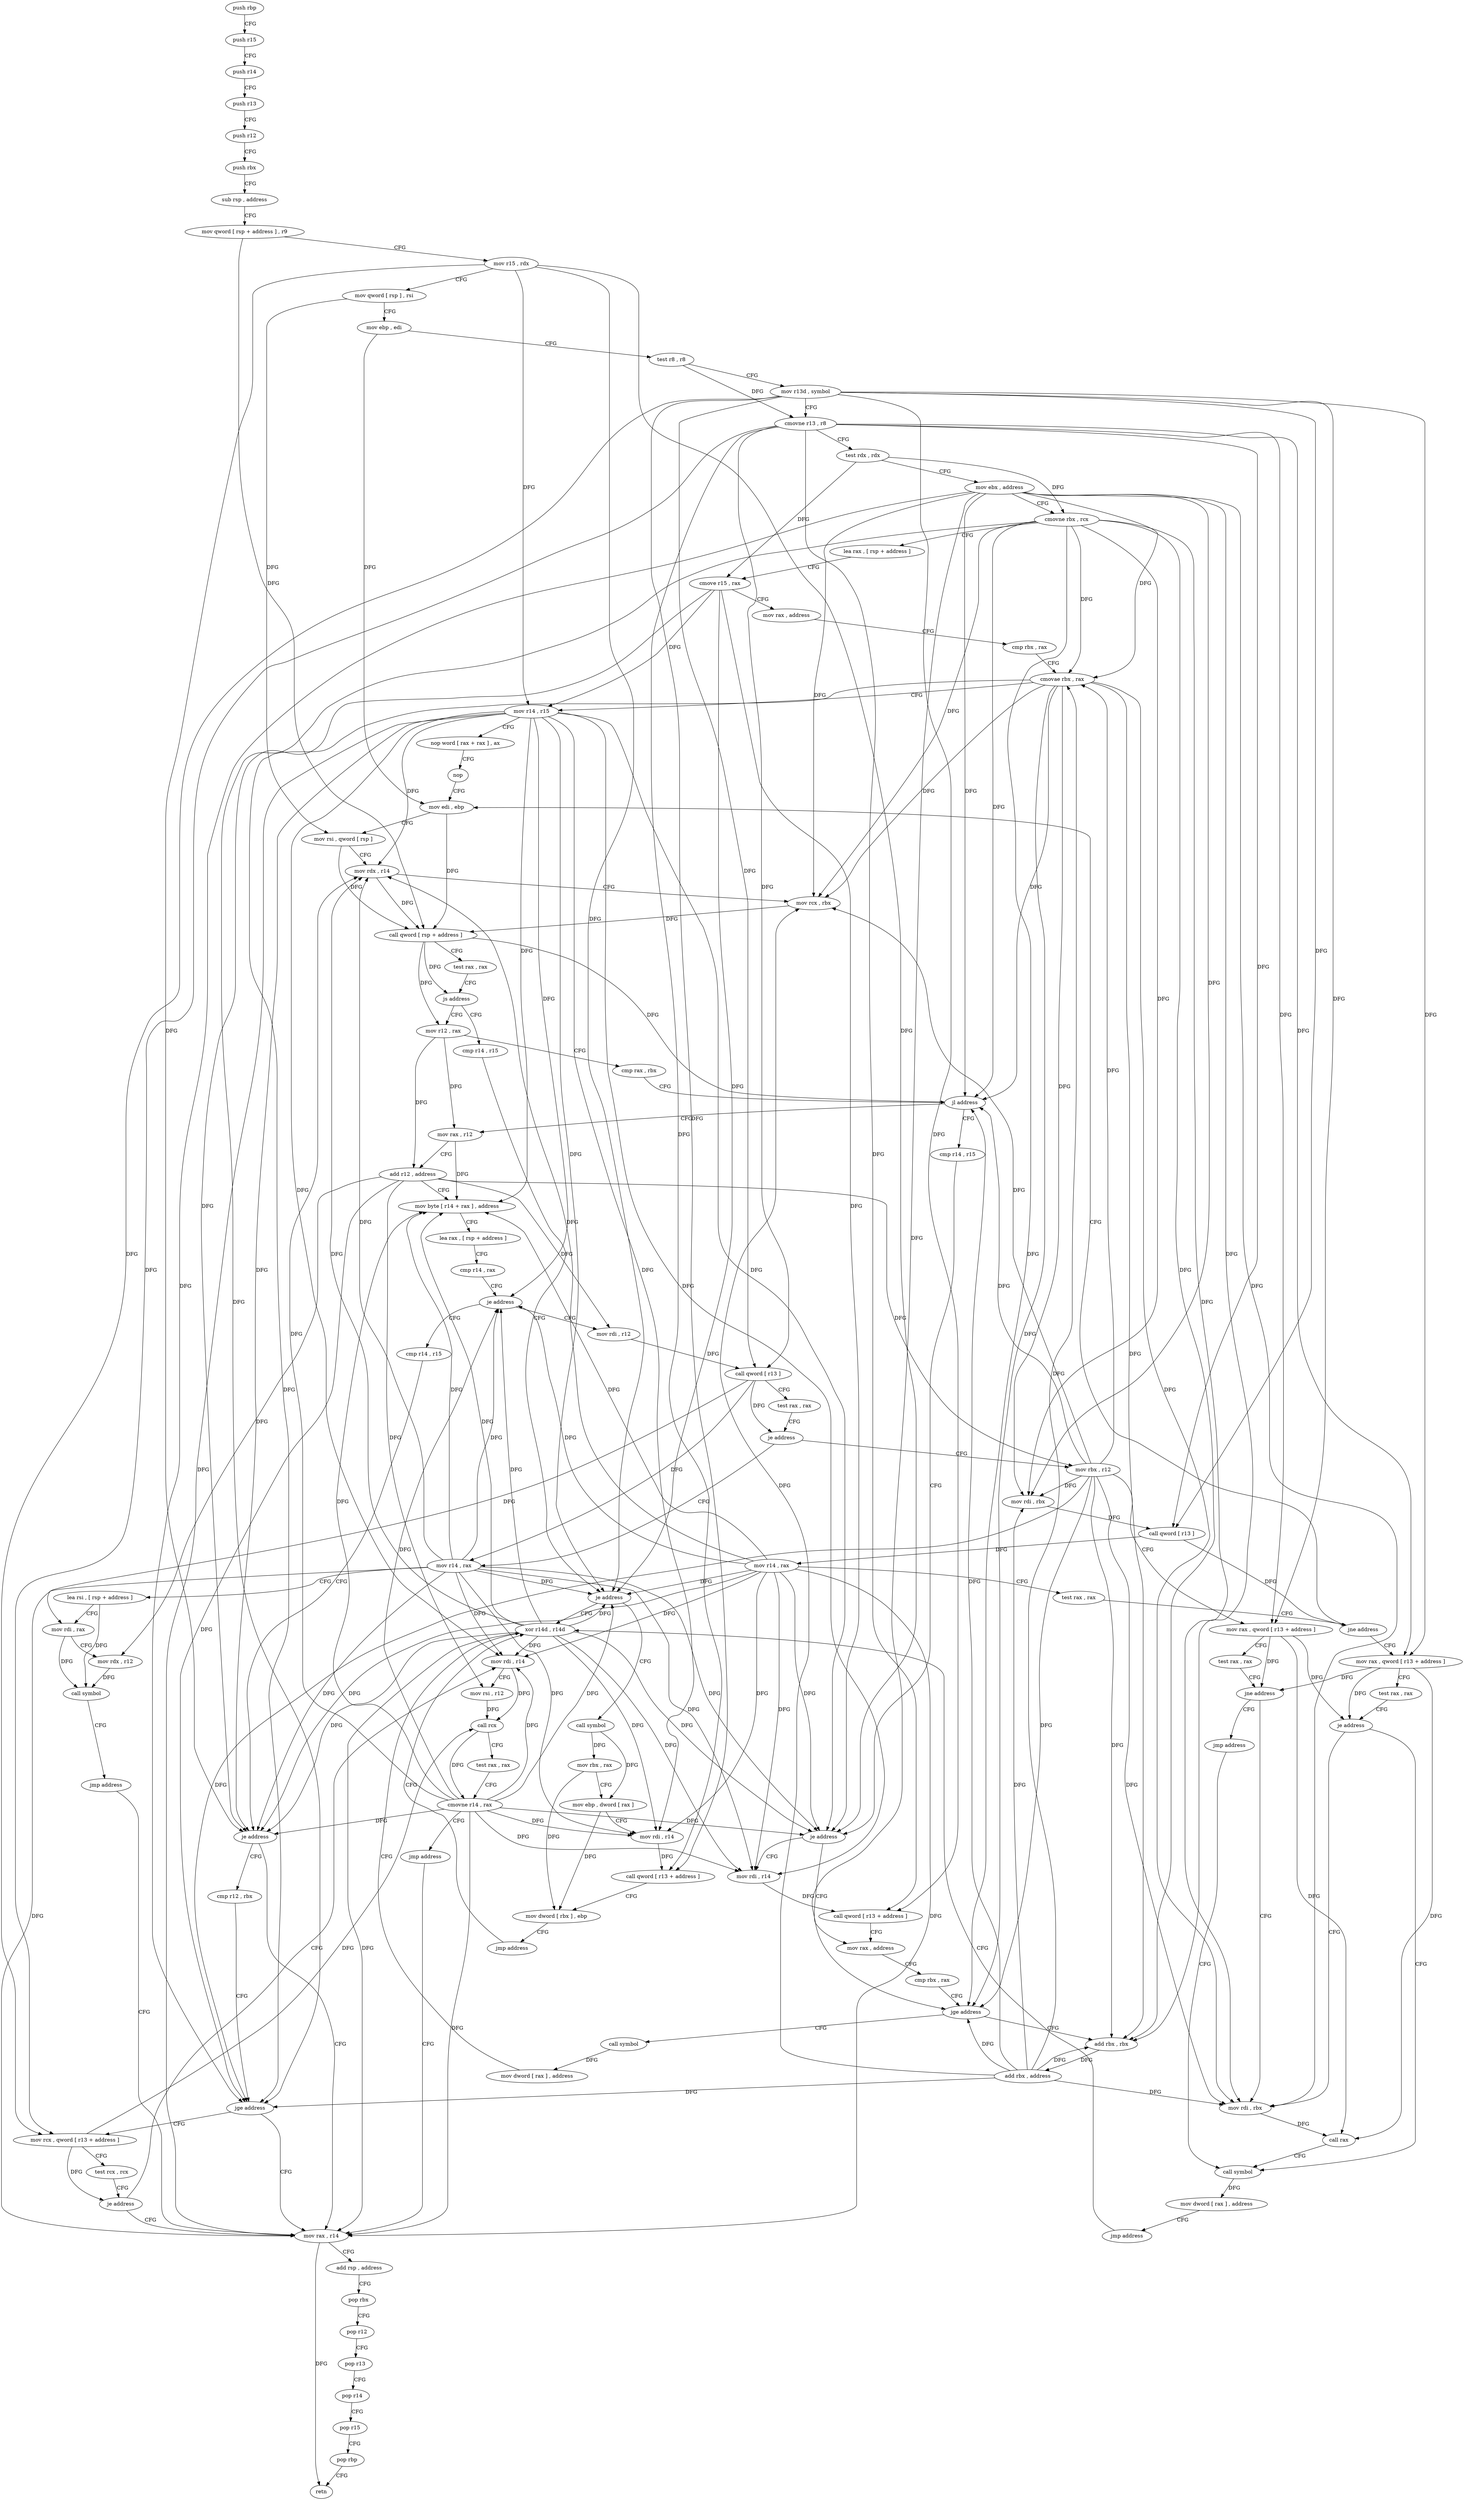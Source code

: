 digraph "func" {
"4267616" [label = "push rbp" ]
"4267617" [label = "push r15" ]
"4267619" [label = "push r14" ]
"4267621" [label = "push r13" ]
"4267623" [label = "push r12" ]
"4267625" [label = "push rbx" ]
"4267626" [label = "sub rsp , address" ]
"4267633" [label = "mov qword [ rsp + address ] , r9" ]
"4267638" [label = "mov r15 , rdx" ]
"4267641" [label = "mov qword [ rsp ] , rsi" ]
"4267645" [label = "mov ebp , edi" ]
"4267647" [label = "test r8 , r8" ]
"4267650" [label = "mov r13d , symbol" ]
"4267656" [label = "cmovne r13 , r8" ]
"4267660" [label = "test rdx , rdx" ]
"4267663" [label = "mov ebx , address" ]
"4267668" [label = "cmovne rbx , rcx" ]
"4267672" [label = "lea rax , [ rsp + address ]" ]
"4267677" [label = "cmove r15 , rax" ]
"4267681" [label = "mov rax , address" ]
"4267691" [label = "cmp rbx , rax" ]
"4267694" [label = "cmovae rbx , rax" ]
"4267698" [label = "mov r14 , r15" ]
"4267701" [label = "nop word [ rax + rax ] , ax" ]
"4267711" [label = "nop" ]
"4267712" [label = "mov edi , ebp" ]
"4267821" [label = "cmp r14 , r15" ]
"4267824" [label = "je address" ]
"4267916" [label = "xor r14d , r14d" ]
"4267826" [label = "call symbol" ]
"4267733" [label = "mov r12 , rax" ]
"4267736" [label = "cmp rax , rbx" ]
"4267739" [label = "jl address" ]
"4267847" [label = "mov rax , r12" ]
"4267741" [label = "cmp r14 , r15" ]
"4267919" [label = "mov rax , r14" ]
"4267831" [label = "mov rbx , rax" ]
"4267834" [label = "mov ebp , dword [ rax ]" ]
"4267836" [label = "mov rdi , r14" ]
"4267839" [label = "call qword [ r13 + address ]" ]
"4267843" [label = "mov dword [ rbx ] , ebp" ]
"4267845" [label = "jmp address" ]
"4267850" [label = "add r12 , address" ]
"4267854" [label = "mov byte [ r14 + rax ] , address" ]
"4267859" [label = "lea rax , [ rsp + address ]" ]
"4267864" [label = "cmp r14 , rax" ]
"4267867" [label = "je address" ]
"4267940" [label = "mov rdi , r12" ]
"4267869" [label = "cmp r14 , r15" ]
"4267744" [label = "je address" ]
"4267753" [label = "mov rax , address" ]
"4267746" [label = "mov rdi , r14" ]
"4267943" [label = "call qword [ r13 ]" ]
"4267947" [label = "test rax , rax" ]
"4267950" [label = "je address" ]
"4267973" [label = "mov rbx , r12" ]
"4267952" [label = "mov r14 , rax" ]
"4267872" [label = "je address" ]
"4267874" [label = "cmp r12 , rbx" ]
"4267763" [label = "cmp rbx , rax" ]
"4267766" [label = "jge address" ]
"4267905" [label = "call symbol" ]
"4267772" [label = "add rbx , rbx" ]
"4267749" [label = "call qword [ r13 + address ]" ]
"4267976" [label = "mov rax , qword [ r13 + address ]" ]
"4267980" [label = "test rax , rax" ]
"4267983" [label = "jne address" ]
"4267803" [label = "mov rdi , rbx" ]
"4267989" [label = "jmp address" ]
"4267955" [label = "lea rsi , [ rsp + address ]" ]
"4267960" [label = "mov rdi , rax" ]
"4267963" [label = "mov rdx , r12" ]
"4267966" [label = "call symbol" ]
"4267971" [label = "jmp address" ]
"4267922" [label = "add rsp , address" ]
"4267929" [label = "pop rbx" ]
"4267930" [label = "pop r12" ]
"4267932" [label = "pop r13" ]
"4267934" [label = "pop r14" ]
"4267936" [label = "pop r15" ]
"4267938" [label = "pop rbp" ]
"4267939" [label = "retn" ]
"4267877" [label = "jge address" ]
"4267879" [label = "mov rcx , qword [ r13 + address ]" ]
"4267910" [label = "mov dword [ rax ] , address" ]
"4267775" [label = "add rbx , address" ]
"4267779" [label = "mov rdi , rbx" ]
"4267782" [label = "call qword [ r13 ]" ]
"4267786" [label = "mov r14 , rax" ]
"4267789" [label = "test rax , rax" ]
"4267792" [label = "jne address" ]
"4267794" [label = "mov rax , qword [ r13 + address ]" ]
"4267806" [label = "call rax" ]
"4267808" [label = "call symbol" ]
"4267883" [label = "test rcx , rcx" ]
"4267886" [label = "je address" ]
"4267888" [label = "mov rdi , r14" ]
"4267714" [label = "mov rsi , qword [ rsp ]" ]
"4267718" [label = "mov rdx , r14" ]
"4267721" [label = "mov rcx , rbx" ]
"4267724" [label = "call qword [ rsp + address ]" ]
"4267728" [label = "test rax , rax" ]
"4267731" [label = "js address" ]
"4267798" [label = "test rax , rax" ]
"4267801" [label = "je address" ]
"4267813" [label = "mov dword [ rax ] , address" ]
"4267819" [label = "jmp address" ]
"4267891" [label = "mov rsi , r12" ]
"4267894" [label = "call rcx" ]
"4267896" [label = "test rax , rax" ]
"4267899" [label = "cmovne r14 , rax" ]
"4267903" [label = "jmp address" ]
"4267616" -> "4267617" [ label = "CFG" ]
"4267617" -> "4267619" [ label = "CFG" ]
"4267619" -> "4267621" [ label = "CFG" ]
"4267621" -> "4267623" [ label = "CFG" ]
"4267623" -> "4267625" [ label = "CFG" ]
"4267625" -> "4267626" [ label = "CFG" ]
"4267626" -> "4267633" [ label = "CFG" ]
"4267633" -> "4267638" [ label = "CFG" ]
"4267633" -> "4267724" [ label = "DFG" ]
"4267638" -> "4267641" [ label = "CFG" ]
"4267638" -> "4267698" [ label = "DFG" ]
"4267638" -> "4267824" [ label = "DFG" ]
"4267638" -> "4267744" [ label = "DFG" ]
"4267638" -> "4267872" [ label = "DFG" ]
"4267641" -> "4267645" [ label = "CFG" ]
"4267641" -> "4267714" [ label = "DFG" ]
"4267645" -> "4267647" [ label = "CFG" ]
"4267645" -> "4267712" [ label = "DFG" ]
"4267647" -> "4267650" [ label = "CFG" ]
"4267647" -> "4267656" [ label = "DFG" ]
"4267650" -> "4267656" [ label = "CFG" ]
"4267650" -> "4267839" [ label = "DFG" ]
"4267650" -> "4267943" [ label = "DFG" ]
"4267650" -> "4267749" [ label = "DFG" ]
"4267650" -> "4267976" [ label = "DFG" ]
"4267650" -> "4267782" [ label = "DFG" ]
"4267650" -> "4267879" [ label = "DFG" ]
"4267650" -> "4267794" [ label = "DFG" ]
"4267656" -> "4267660" [ label = "CFG" ]
"4267656" -> "4267839" [ label = "DFG" ]
"4267656" -> "4267943" [ label = "DFG" ]
"4267656" -> "4267749" [ label = "DFG" ]
"4267656" -> "4267976" [ label = "DFG" ]
"4267656" -> "4267782" [ label = "DFG" ]
"4267656" -> "4267879" [ label = "DFG" ]
"4267656" -> "4267794" [ label = "DFG" ]
"4267660" -> "4267663" [ label = "CFG" ]
"4267660" -> "4267668" [ label = "DFG" ]
"4267660" -> "4267677" [ label = "DFG" ]
"4267663" -> "4267668" [ label = "CFG" ]
"4267663" -> "4267694" [ label = "DFG" ]
"4267663" -> "4267721" [ label = "DFG" ]
"4267663" -> "4267739" [ label = "DFG" ]
"4267663" -> "4267766" [ label = "DFG" ]
"4267663" -> "4267877" [ label = "DFG" ]
"4267663" -> "4267772" [ label = "DFG" ]
"4267663" -> "4267779" [ label = "DFG" ]
"4267663" -> "4267803" [ label = "DFG" ]
"4267668" -> "4267672" [ label = "CFG" ]
"4267668" -> "4267694" [ label = "DFG" ]
"4267668" -> "4267721" [ label = "DFG" ]
"4267668" -> "4267739" [ label = "DFG" ]
"4267668" -> "4267766" [ label = "DFG" ]
"4267668" -> "4267877" [ label = "DFG" ]
"4267668" -> "4267772" [ label = "DFG" ]
"4267668" -> "4267779" [ label = "DFG" ]
"4267668" -> "4267803" [ label = "DFG" ]
"4267672" -> "4267677" [ label = "CFG" ]
"4267677" -> "4267681" [ label = "CFG" ]
"4267677" -> "4267698" [ label = "DFG" ]
"4267677" -> "4267824" [ label = "DFG" ]
"4267677" -> "4267744" [ label = "DFG" ]
"4267677" -> "4267872" [ label = "DFG" ]
"4267681" -> "4267691" [ label = "CFG" ]
"4267691" -> "4267694" [ label = "CFG" ]
"4267694" -> "4267698" [ label = "CFG" ]
"4267694" -> "4267721" [ label = "DFG" ]
"4267694" -> "4267739" [ label = "DFG" ]
"4267694" -> "4267766" [ label = "DFG" ]
"4267694" -> "4267877" [ label = "DFG" ]
"4267694" -> "4267772" [ label = "DFG" ]
"4267694" -> "4267779" [ label = "DFG" ]
"4267694" -> "4267803" [ label = "DFG" ]
"4267698" -> "4267701" [ label = "CFG" ]
"4267698" -> "4267718" [ label = "DFG" ]
"4267698" -> "4267824" [ label = "DFG" ]
"4267698" -> "4267836" [ label = "DFG" ]
"4267698" -> "4267854" [ label = "DFG" ]
"4267698" -> "4267867" [ label = "DFG" ]
"4267698" -> "4267744" [ label = "DFG" ]
"4267698" -> "4267919" [ label = "DFG" ]
"4267698" -> "4267872" [ label = "DFG" ]
"4267698" -> "4267746" [ label = "DFG" ]
"4267698" -> "4267888" [ label = "DFG" ]
"4267701" -> "4267711" [ label = "CFG" ]
"4267711" -> "4267712" [ label = "CFG" ]
"4267712" -> "4267714" [ label = "CFG" ]
"4267712" -> "4267724" [ label = "DFG" ]
"4267821" -> "4267824" [ label = "CFG" ]
"4267824" -> "4267916" [ label = "CFG" ]
"4267824" -> "4267826" [ label = "CFG" ]
"4267916" -> "4267919" [ label = "DFG" ]
"4267916" -> "4267718" [ label = "DFG" ]
"4267916" -> "4267824" [ label = "DFG" ]
"4267916" -> "4267836" [ label = "DFG" ]
"4267916" -> "4267854" [ label = "DFG" ]
"4267916" -> "4267867" [ label = "DFG" ]
"4267916" -> "4267744" [ label = "DFG" ]
"4267916" -> "4267872" [ label = "DFG" ]
"4267916" -> "4267746" [ label = "DFG" ]
"4267916" -> "4267888" [ label = "DFG" ]
"4267826" -> "4267831" [ label = "DFG" ]
"4267826" -> "4267834" [ label = "DFG" ]
"4267733" -> "4267736" [ label = "CFG" ]
"4267733" -> "4267847" [ label = "DFG" ]
"4267733" -> "4267850" [ label = "DFG" ]
"4267736" -> "4267739" [ label = "CFG" ]
"4267739" -> "4267847" [ label = "CFG" ]
"4267739" -> "4267741" [ label = "CFG" ]
"4267847" -> "4267850" [ label = "CFG" ]
"4267847" -> "4267854" [ label = "DFG" ]
"4267741" -> "4267744" [ label = "CFG" ]
"4267919" -> "4267922" [ label = "CFG" ]
"4267919" -> "4267939" [ label = "DFG" ]
"4267831" -> "4267834" [ label = "CFG" ]
"4267831" -> "4267843" [ label = "DFG" ]
"4267834" -> "4267836" [ label = "CFG" ]
"4267834" -> "4267843" [ label = "DFG" ]
"4267836" -> "4267839" [ label = "DFG" ]
"4267839" -> "4267843" [ label = "CFG" ]
"4267843" -> "4267845" [ label = "CFG" ]
"4267845" -> "4267916" [ label = "CFG" ]
"4267850" -> "4267854" [ label = "CFG" ]
"4267850" -> "4267940" [ label = "DFG" ]
"4267850" -> "4267973" [ label = "DFG" ]
"4267850" -> "4267963" [ label = "DFG" ]
"4267850" -> "4267877" [ label = "DFG" ]
"4267850" -> "4267891" [ label = "DFG" ]
"4267854" -> "4267859" [ label = "CFG" ]
"4267859" -> "4267864" [ label = "CFG" ]
"4267864" -> "4267867" [ label = "CFG" ]
"4267867" -> "4267940" [ label = "CFG" ]
"4267867" -> "4267869" [ label = "CFG" ]
"4267940" -> "4267943" [ label = "DFG" ]
"4267869" -> "4267872" [ label = "CFG" ]
"4267744" -> "4267753" [ label = "CFG" ]
"4267744" -> "4267746" [ label = "CFG" ]
"4267753" -> "4267763" [ label = "CFG" ]
"4267746" -> "4267749" [ label = "DFG" ]
"4267943" -> "4267947" [ label = "CFG" ]
"4267943" -> "4267950" [ label = "DFG" ]
"4267943" -> "4267952" [ label = "DFG" ]
"4267943" -> "4267960" [ label = "DFG" ]
"4267947" -> "4267950" [ label = "CFG" ]
"4267950" -> "4267973" [ label = "CFG" ]
"4267950" -> "4267952" [ label = "CFG" ]
"4267973" -> "4267976" [ label = "CFG" ]
"4267973" -> "4267694" [ label = "DFG" ]
"4267973" -> "4267721" [ label = "DFG" ]
"4267973" -> "4267739" [ label = "DFG" ]
"4267973" -> "4267766" [ label = "DFG" ]
"4267973" -> "4267877" [ label = "DFG" ]
"4267973" -> "4267772" [ label = "DFG" ]
"4267973" -> "4267779" [ label = "DFG" ]
"4267973" -> "4267803" [ label = "DFG" ]
"4267952" -> "4267955" [ label = "CFG" ]
"4267952" -> "4267718" [ label = "DFG" ]
"4267952" -> "4267836" [ label = "DFG" ]
"4267952" -> "4267919" [ label = "DFG" ]
"4267952" -> "4267746" [ label = "DFG" ]
"4267952" -> "4267824" [ label = "DFG" ]
"4267952" -> "4267854" [ label = "DFG" ]
"4267952" -> "4267867" [ label = "DFG" ]
"4267952" -> "4267744" [ label = "DFG" ]
"4267952" -> "4267872" [ label = "DFG" ]
"4267952" -> "4267888" [ label = "DFG" ]
"4267872" -> "4267919" [ label = "CFG" ]
"4267872" -> "4267874" [ label = "CFG" ]
"4267874" -> "4267877" [ label = "CFG" ]
"4267763" -> "4267766" [ label = "CFG" ]
"4267766" -> "4267905" [ label = "CFG" ]
"4267766" -> "4267772" [ label = "CFG" ]
"4267905" -> "4267910" [ label = "DFG" ]
"4267772" -> "4267775" [ label = "DFG" ]
"4267749" -> "4267753" [ label = "CFG" ]
"4267976" -> "4267980" [ label = "CFG" ]
"4267976" -> "4267983" [ label = "DFG" ]
"4267976" -> "4267806" [ label = "DFG" ]
"4267976" -> "4267801" [ label = "DFG" ]
"4267980" -> "4267983" [ label = "CFG" ]
"4267983" -> "4267803" [ label = "CFG" ]
"4267983" -> "4267989" [ label = "CFG" ]
"4267803" -> "4267806" [ label = "DFG" ]
"4267989" -> "4267808" [ label = "CFG" ]
"4267955" -> "4267960" [ label = "CFG" ]
"4267955" -> "4267966" [ label = "DFG" ]
"4267960" -> "4267963" [ label = "CFG" ]
"4267960" -> "4267966" [ label = "DFG" ]
"4267963" -> "4267966" [ label = "DFG" ]
"4267966" -> "4267971" [ label = "CFG" ]
"4267971" -> "4267919" [ label = "CFG" ]
"4267922" -> "4267929" [ label = "CFG" ]
"4267929" -> "4267930" [ label = "CFG" ]
"4267930" -> "4267932" [ label = "CFG" ]
"4267932" -> "4267934" [ label = "CFG" ]
"4267934" -> "4267936" [ label = "CFG" ]
"4267936" -> "4267938" [ label = "CFG" ]
"4267938" -> "4267939" [ label = "CFG" ]
"4267877" -> "4267919" [ label = "CFG" ]
"4267877" -> "4267879" [ label = "CFG" ]
"4267879" -> "4267883" [ label = "CFG" ]
"4267879" -> "4267886" [ label = "DFG" ]
"4267879" -> "4267894" [ label = "DFG" ]
"4267910" -> "4267916" [ label = "CFG" ]
"4267775" -> "4267779" [ label = "DFG" ]
"4267775" -> "4267694" [ label = "DFG" ]
"4267775" -> "4267721" [ label = "DFG" ]
"4267775" -> "4267739" [ label = "DFG" ]
"4267775" -> "4267766" [ label = "DFG" ]
"4267775" -> "4267877" [ label = "DFG" ]
"4267775" -> "4267772" [ label = "DFG" ]
"4267775" -> "4267803" [ label = "DFG" ]
"4267779" -> "4267782" [ label = "DFG" ]
"4267782" -> "4267786" [ label = "DFG" ]
"4267782" -> "4267792" [ label = "DFG" ]
"4267786" -> "4267789" [ label = "CFG" ]
"4267786" -> "4267718" [ label = "DFG" ]
"4267786" -> "4267836" [ label = "DFG" ]
"4267786" -> "4267919" [ label = "DFG" ]
"4267786" -> "4267746" [ label = "DFG" ]
"4267786" -> "4267824" [ label = "DFG" ]
"4267786" -> "4267854" [ label = "DFG" ]
"4267786" -> "4267867" [ label = "DFG" ]
"4267786" -> "4267744" [ label = "DFG" ]
"4267786" -> "4267872" [ label = "DFG" ]
"4267786" -> "4267888" [ label = "DFG" ]
"4267789" -> "4267792" [ label = "CFG" ]
"4267792" -> "4267712" [ label = "CFG" ]
"4267792" -> "4267794" [ label = "CFG" ]
"4267794" -> "4267798" [ label = "CFG" ]
"4267794" -> "4267983" [ label = "DFG" ]
"4267794" -> "4267806" [ label = "DFG" ]
"4267794" -> "4267801" [ label = "DFG" ]
"4267806" -> "4267808" [ label = "CFG" ]
"4267808" -> "4267813" [ label = "DFG" ]
"4267883" -> "4267886" [ label = "CFG" ]
"4267886" -> "4267919" [ label = "CFG" ]
"4267886" -> "4267888" [ label = "CFG" ]
"4267888" -> "4267891" [ label = "CFG" ]
"4267888" -> "4267894" [ label = "DFG" ]
"4267714" -> "4267718" [ label = "CFG" ]
"4267714" -> "4267724" [ label = "DFG" ]
"4267718" -> "4267721" [ label = "CFG" ]
"4267718" -> "4267724" [ label = "DFG" ]
"4267721" -> "4267724" [ label = "DFG" ]
"4267724" -> "4267728" [ label = "CFG" ]
"4267724" -> "4267731" [ label = "DFG" ]
"4267724" -> "4267733" [ label = "DFG" ]
"4267724" -> "4267739" [ label = "DFG" ]
"4267728" -> "4267731" [ label = "CFG" ]
"4267731" -> "4267821" [ label = "CFG" ]
"4267731" -> "4267733" [ label = "CFG" ]
"4267798" -> "4267801" [ label = "CFG" ]
"4267801" -> "4267808" [ label = "CFG" ]
"4267801" -> "4267803" [ label = "CFG" ]
"4267813" -> "4267819" [ label = "CFG" ]
"4267819" -> "4267916" [ label = "CFG" ]
"4267891" -> "4267894" [ label = "DFG" ]
"4267894" -> "4267896" [ label = "CFG" ]
"4267894" -> "4267899" [ label = "DFG" ]
"4267896" -> "4267899" [ label = "CFG" ]
"4267899" -> "4267903" [ label = "CFG" ]
"4267899" -> "4267718" [ label = "DFG" ]
"4267899" -> "4267836" [ label = "DFG" ]
"4267899" -> "4267919" [ label = "DFG" ]
"4267899" -> "4267746" [ label = "DFG" ]
"4267899" -> "4267888" [ label = "DFG" ]
"4267899" -> "4267824" [ label = "DFG" ]
"4267899" -> "4267854" [ label = "DFG" ]
"4267899" -> "4267867" [ label = "DFG" ]
"4267899" -> "4267744" [ label = "DFG" ]
"4267899" -> "4267872" [ label = "DFG" ]
"4267903" -> "4267919" [ label = "CFG" ]
}
